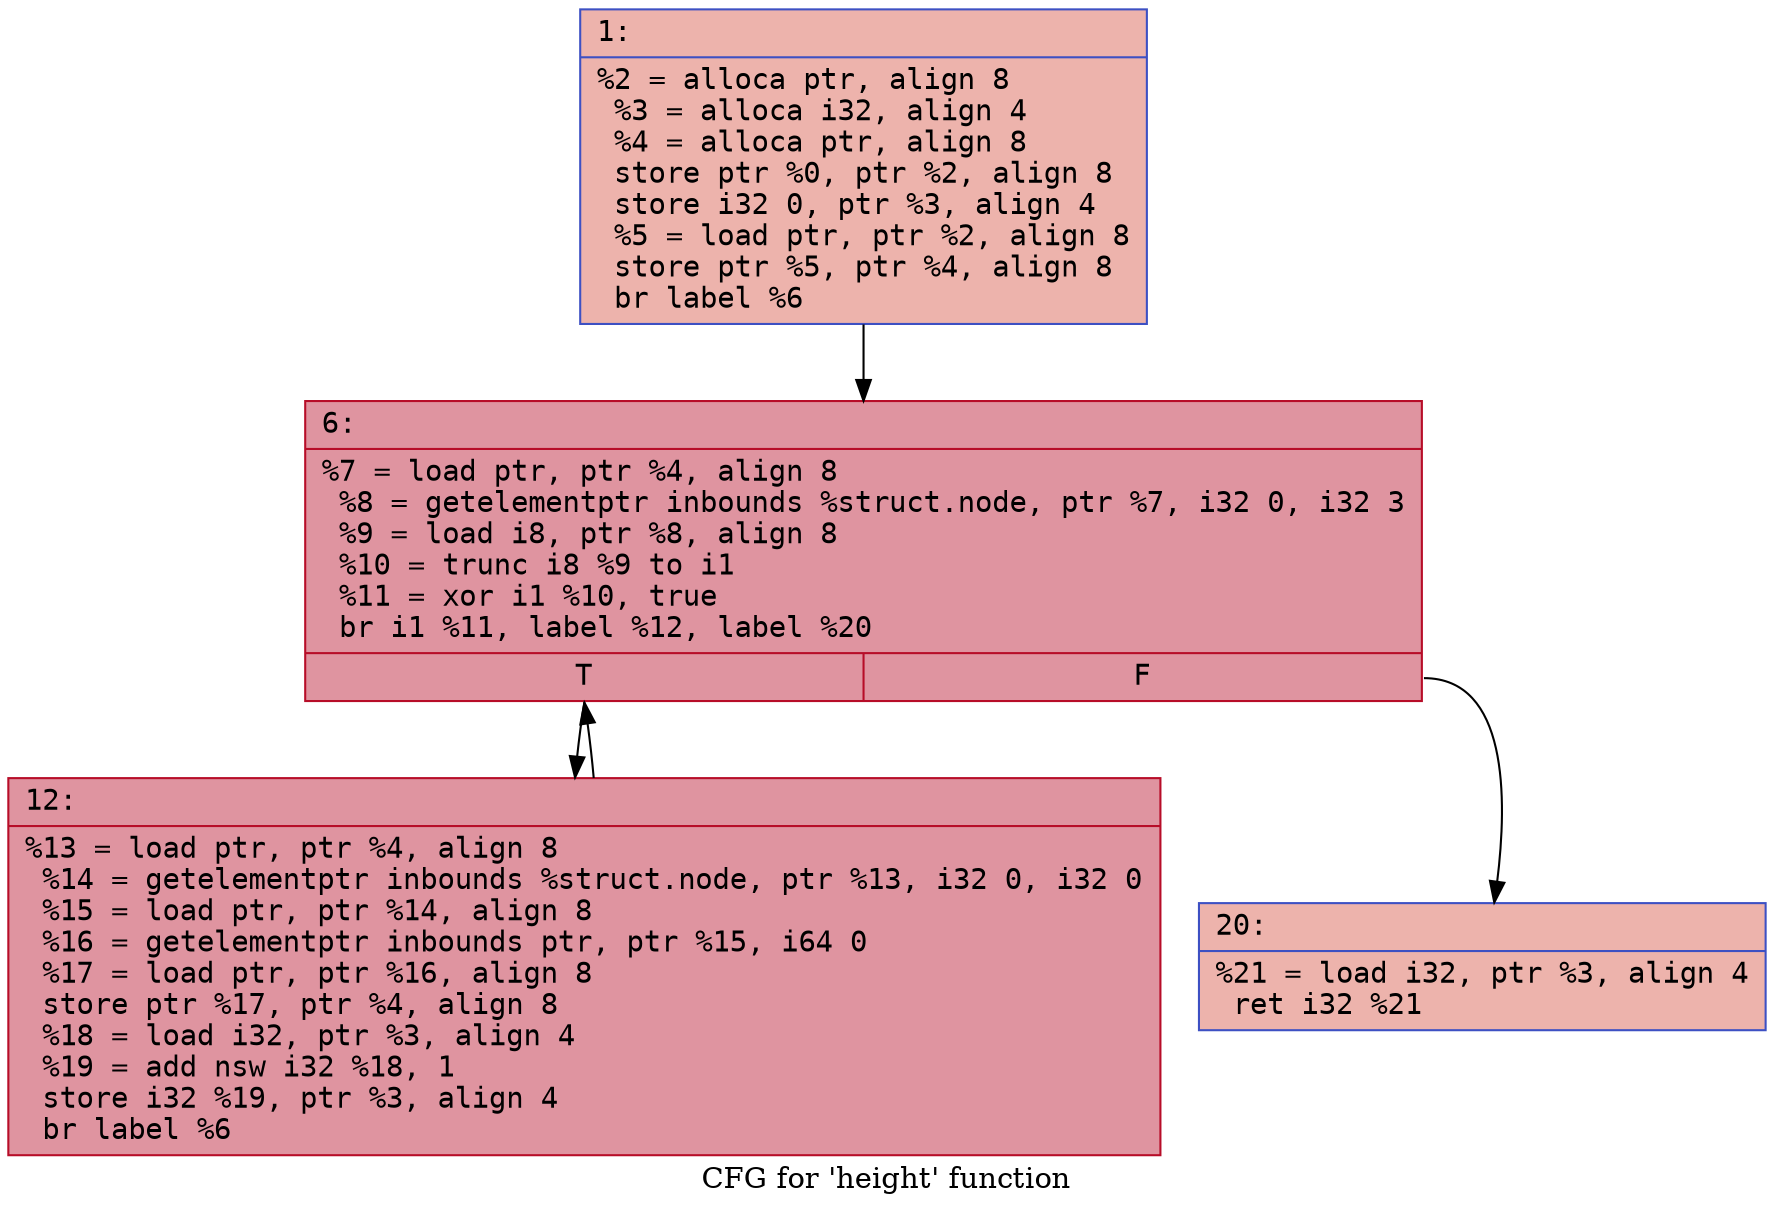 digraph "CFG for 'height' function" {
	label="CFG for 'height' function";

	Node0x60000202f9d0 [shape=record,color="#3d50c3ff", style=filled, fillcolor="#d6524470" fontname="Courier",label="{1:\l|  %2 = alloca ptr, align 8\l  %3 = alloca i32, align 4\l  %4 = alloca ptr, align 8\l  store ptr %0, ptr %2, align 8\l  store i32 0, ptr %3, align 4\l  %5 = load ptr, ptr %2, align 8\l  store ptr %5, ptr %4, align 8\l  br label %6\l}"];
	Node0x60000202f9d0 -> Node0x60000202fa20[tooltip="1 -> 6\nProbability 100.00%" ];
	Node0x60000202fa20 [shape=record,color="#b70d28ff", style=filled, fillcolor="#b70d2870" fontname="Courier",label="{6:\l|  %7 = load ptr, ptr %4, align 8\l  %8 = getelementptr inbounds %struct.node, ptr %7, i32 0, i32 3\l  %9 = load i8, ptr %8, align 8\l  %10 = trunc i8 %9 to i1\l  %11 = xor i1 %10, true\l  br i1 %11, label %12, label %20\l|{<s0>T|<s1>F}}"];
	Node0x60000202fa20:s0 -> Node0x60000202fa70[tooltip="6 -> 12\nProbability 96.88%" ];
	Node0x60000202fa20:s1 -> Node0x60000202fac0[tooltip="6 -> 20\nProbability 3.12%" ];
	Node0x60000202fa70 [shape=record,color="#b70d28ff", style=filled, fillcolor="#b70d2870" fontname="Courier",label="{12:\l|  %13 = load ptr, ptr %4, align 8\l  %14 = getelementptr inbounds %struct.node, ptr %13, i32 0, i32 0\l  %15 = load ptr, ptr %14, align 8\l  %16 = getelementptr inbounds ptr, ptr %15, i64 0\l  %17 = load ptr, ptr %16, align 8\l  store ptr %17, ptr %4, align 8\l  %18 = load i32, ptr %3, align 4\l  %19 = add nsw i32 %18, 1\l  store i32 %19, ptr %3, align 4\l  br label %6\l}"];
	Node0x60000202fa70 -> Node0x60000202fa20[tooltip="12 -> 6\nProbability 100.00%" ];
	Node0x60000202fac0 [shape=record,color="#3d50c3ff", style=filled, fillcolor="#d6524470" fontname="Courier",label="{20:\l|  %21 = load i32, ptr %3, align 4\l  ret i32 %21\l}"];
}
